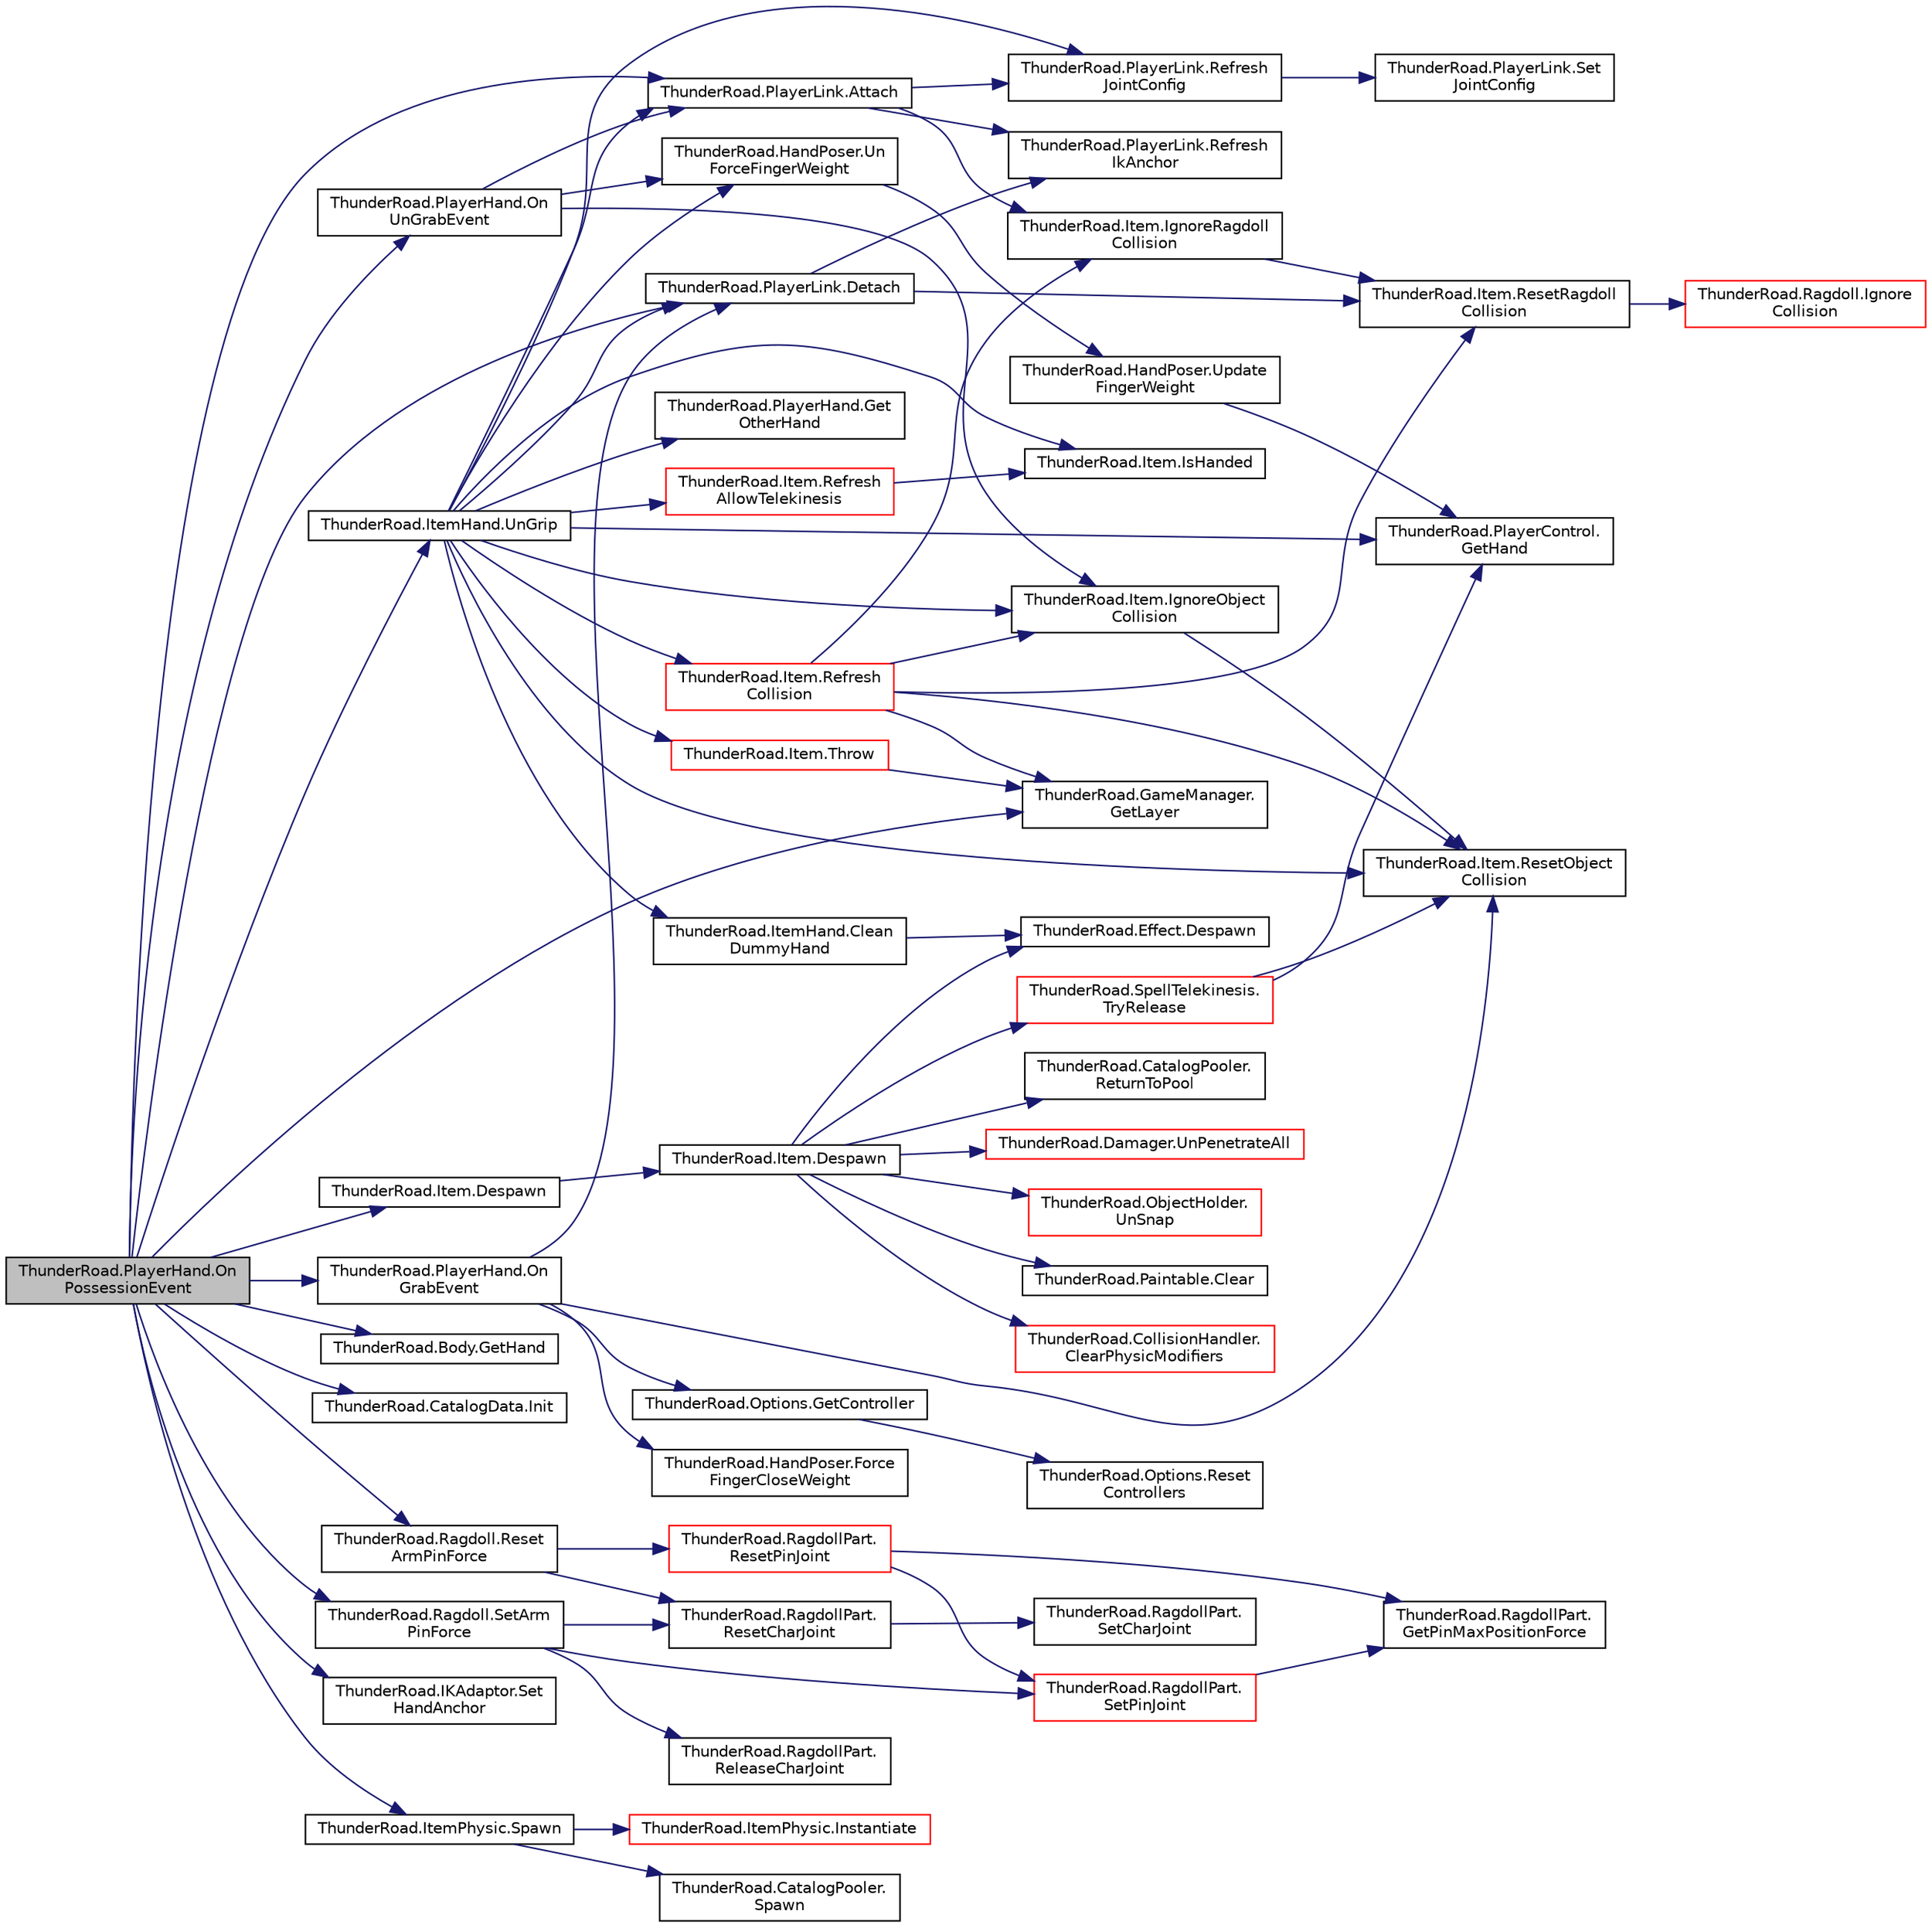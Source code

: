 digraph "ThunderRoad.PlayerHand.OnPossessionEvent"
{
 // LATEX_PDF_SIZE
  edge [fontname="Helvetica",fontsize="10",labelfontname="Helvetica",labelfontsize="10"];
  node [fontname="Helvetica",fontsize="10",shape=record];
  rankdir="LR";
  Node1 [label="ThunderRoad.PlayerHand.On\lPossessionEvent",height=0.2,width=0.4,color="black", fillcolor="grey75", style="filled", fontcolor="black",tooltip="Called when [possession event]."];
  Node1 -> Node2 [color="midnightblue",fontsize="10",style="solid",fontname="Helvetica"];
  Node2 [label="ThunderRoad.PlayerLink.Attach",height=0.2,width=0.4,color="black", fillcolor="white", style="filled",URL="$class_thunder_road_1_1_player_link.html#ac6a20d051ceb71cd61d2a98f33033ac9",tooltip="Attaches the specified rigidbody."];
  Node2 -> Node3 [color="midnightblue",fontsize="10",style="solid",fontname="Helvetica"];
  Node3 [label="ThunderRoad.Item.IgnoreRagdoll\lCollision",height=0.2,width=0.4,color="black", fillcolor="white", style="filled",URL="$class_thunder_road_1_1_item.html#ab840281a41308d6826a91926b94e7e67",tooltip="Ignores the ragdoll collision."];
  Node3 -> Node4 [color="midnightblue",fontsize="10",style="solid",fontname="Helvetica"];
  Node4 [label="ThunderRoad.Item.ResetRagdoll\lCollision",height=0.2,width=0.4,color="black", fillcolor="white", style="filled",URL="$class_thunder_road_1_1_item.html#a4a7ec512ce5de13942770c4ee678fb40",tooltip="Resets the ragdoll collision."];
  Node4 -> Node5 [color="midnightblue",fontsize="10",style="solid",fontname="Helvetica"];
  Node5 [label="ThunderRoad.Ragdoll.Ignore\lCollision",height=0.2,width=0.4,color="red", fillcolor="white", style="filled",URL="$class_thunder_road_1_1_ragdoll.html#a3429b1cdefa48b676118205483ad9406",tooltip="Ignores the collision."];
  Node2 -> Node7 [color="midnightblue",fontsize="10",style="solid",fontname="Helvetica"];
  Node7 [label="ThunderRoad.PlayerLink.Refresh\lIkAnchor",height=0.2,width=0.4,color="black", fillcolor="white", style="filled",URL="$class_thunder_road_1_1_player_link.html#ace8e9c4b3db1a9140f273fb5d97a8ac8",tooltip="Refreshes the ik anchor."];
  Node2 -> Node8 [color="midnightblue",fontsize="10",style="solid",fontname="Helvetica"];
  Node8 [label="ThunderRoad.PlayerLink.Refresh\lJointConfig",height=0.2,width=0.4,color="black", fillcolor="white", style="filled",URL="$class_thunder_road_1_1_player_link.html#acf8e9650b0884014e3eba937f64fbce1",tooltip="Refreshes the joint configuration."];
  Node8 -> Node9 [color="midnightblue",fontsize="10",style="solid",fontname="Helvetica"];
  Node9 [label="ThunderRoad.PlayerLink.Set\lJointConfig",height=0.2,width=0.4,color="black", fillcolor="white", style="filled",URL="$class_thunder_road_1_1_player_link.html#a3129bec6ebda69cd631dd61430701b53",tooltip="Sets the joint configuration."];
  Node1 -> Node10 [color="midnightblue",fontsize="10",style="solid",fontname="Helvetica"];
  Node10 [label="ThunderRoad.Item.Despawn",height=0.2,width=0.4,color="black", fillcolor="white", style="filled",URL="$class_thunder_road_1_1_item.html#a6bc9fe525c3098357fb3064477cd5d25",tooltip="Despawns the specified delay."];
  Node10 -> Node11 [color="midnightblue",fontsize="10",style="solid",fontname="Helvetica"];
  Node11 [label="ThunderRoad.Item.Despawn",height=0.2,width=0.4,color="black", fillcolor="white", style="filled",URL="$class_thunder_road_1_1_item.html#a6abf7a0bc00f7af7637d9e998bc6b64e",tooltip="Despawns this instance."];
  Node11 -> Node12 [color="midnightblue",fontsize="10",style="solid",fontname="Helvetica"];
  Node12 [label="ThunderRoad.Paintable.Clear",height=0.2,width=0.4,color="black", fillcolor="white", style="filled",URL="$class_thunder_road_1_1_paintable.html#ac8d5a04bf9e92485c895110b2d15a317",tooltip="Clears this instance."];
  Node11 -> Node13 [color="midnightblue",fontsize="10",style="solid",fontname="Helvetica"];
  Node13 [label="ThunderRoad.CollisionHandler.\lClearPhysicModifiers",height=0.2,width=0.4,color="red", fillcolor="white", style="filled",URL="$class_thunder_road_1_1_collision_handler.html#aad7c842f675bc850a9fab4be9bc42aae",tooltip="Clears the physic modifiers."];
  Node11 -> Node15 [color="midnightblue",fontsize="10",style="solid",fontname="Helvetica"];
  Node15 [label="ThunderRoad.Effect.Despawn",height=0.2,width=0.4,color="black", fillcolor="white", style="filled",URL="$class_thunder_road_1_1_effect.html#ac6e493020ac6c4135aeae266f8004594",tooltip="Despawns this instance."];
  Node11 -> Node16 [color="midnightblue",fontsize="10",style="solid",fontname="Helvetica"];
  Node16 [label="ThunderRoad.CatalogPooler.\lReturnToPool",height=0.2,width=0.4,color="black", fillcolor="white", style="filled",URL="$class_thunder_road_1_1_catalog_pooler.html#abd332139fb6f6805b5e1f900ebb2b050",tooltip="Returns to pool."];
  Node11 -> Node17 [color="midnightblue",fontsize="10",style="solid",fontname="Helvetica"];
  Node17 [label="ThunderRoad.SpellTelekinesis.\lTryRelease",height=0.2,width=0.4,color="red", fillcolor="white", style="filled",URL="$class_thunder_road_1_1_spell_telekinesis.html#a7bdbcedcad4520550081bbe13f9d3105",tooltip="Tries the release."];
  Node17 -> Node19 [color="midnightblue",fontsize="10",style="solid",fontname="Helvetica"];
  Node19 [label="ThunderRoad.PlayerControl.\lGetHand",height=0.2,width=0.4,color="black", fillcolor="white", style="filled",URL="$class_thunder_road_1_1_player_control.html#a35f9d9f52e8ffc5ad4a3b3a8a18541b9",tooltip="Gets the hand."];
  Node17 -> Node30 [color="midnightblue",fontsize="10",style="solid",fontname="Helvetica"];
  Node30 [label="ThunderRoad.Item.ResetObject\lCollision",height=0.2,width=0.4,color="black", fillcolor="white", style="filled",URL="$class_thunder_road_1_1_item.html#a0cb2eaf67cb34ac7856b2c584549902a",tooltip="Resets the object collision."];
  Node11 -> Node50 [color="midnightblue",fontsize="10",style="solid",fontname="Helvetica"];
  Node50 [label="ThunderRoad.Damager.UnPenetrateAll",height=0.2,width=0.4,color="red", fillcolor="white", style="filled",URL="$class_thunder_road_1_1_damager.html#a528d5f921eb60bf5695fe265e5223702",tooltip="Uns the penetrate all."];
  Node11 -> Node54 [color="midnightblue",fontsize="10",style="solid",fontname="Helvetica"];
  Node54 [label="ThunderRoad.ObjectHolder.\lUnSnap",height=0.2,width=0.4,color="red", fillcolor="white", style="filled",URL="$class_thunder_road_1_1_object_holder.html#aba8506d2ba878d1dee5e17d7c9738a41",tooltip="Uns the snap."];
  Node1 -> Node56 [color="midnightblue",fontsize="10",style="solid",fontname="Helvetica"];
  Node56 [label="ThunderRoad.PlayerLink.Detach",height=0.2,width=0.4,color="black", fillcolor="white", style="filled",URL="$class_thunder_road_1_1_player_link.html#a9c042aafdd703b5aec58248977b7fde4",tooltip="Detaches this instance."];
  Node56 -> Node7 [color="midnightblue",fontsize="10",style="solid",fontname="Helvetica"];
  Node56 -> Node4 [color="midnightblue",fontsize="10",style="solid",fontname="Helvetica"];
  Node1 -> Node57 [color="midnightblue",fontsize="10",style="solid",fontname="Helvetica"];
  Node57 [label="ThunderRoad.Body.GetHand",height=0.2,width=0.4,color="black", fillcolor="white", style="filled",URL="$class_thunder_road_1_1_body.html#a8d1caca9137b4b504e7708ce34aa92a5",tooltip="Gets the hand."];
  Node1 -> Node25 [color="midnightblue",fontsize="10",style="solid",fontname="Helvetica"];
  Node25 [label="ThunderRoad.GameManager.\lGetLayer",height=0.2,width=0.4,color="black", fillcolor="white", style="filled",URL="$class_thunder_road_1_1_game_manager.html#a4b7e3521ff92f30374062207b6e30352",tooltip="Gets the layer."];
  Node1 -> Node58 [color="midnightblue",fontsize="10",style="solid",fontname="Helvetica"];
  Node58 [label="ThunderRoad.CatalogData.Init",height=0.2,width=0.4,color="black", fillcolor="white", style="filled",URL="$class_thunder_road_1_1_catalog_data.html#a5dae5e1807997b5ea807107a0bedfb21",tooltip="Initializes this instance."];
  Node1 -> Node59 [color="midnightblue",fontsize="10",style="solid",fontname="Helvetica"];
  Node59 [label="ThunderRoad.PlayerHand.On\lGrabEvent",height=0.2,width=0.4,color="black", fillcolor="white", style="filled",URL="$class_thunder_road_1_1_player_hand.html#a303c76a5a6b11648dd28abe7b39c7458",tooltip="Called when [grab event]."];
  Node59 -> Node56 [color="midnightblue",fontsize="10",style="solid",fontname="Helvetica"];
  Node59 -> Node60 [color="midnightblue",fontsize="10",style="solid",fontname="Helvetica"];
  Node60 [label="ThunderRoad.HandPoser.Force\lFingerCloseWeight",height=0.2,width=0.4,color="black", fillcolor="white", style="filled",URL="$class_thunder_road_1_1_hand_poser.html#a18f69474ca41fc77a7d055330b7c7c9f",tooltip="Forces the finger close weight."];
  Node59 -> Node61 [color="midnightblue",fontsize="10",style="solid",fontname="Helvetica"];
  Node61 [label="ThunderRoad.Options.GetController",height=0.2,width=0.4,color="black", fillcolor="white", style="filled",URL="$class_thunder_road_1_1_options.html#a727e99603e17601d7a0fc1f762bd193c",tooltip="Gets the controller."];
  Node61 -> Node62 [color="midnightblue",fontsize="10",style="solid",fontname="Helvetica"];
  Node62 [label="ThunderRoad.Options.Reset\lControllers",height=0.2,width=0.4,color="black", fillcolor="white", style="filled",URL="$class_thunder_road_1_1_options.html#af99bb61db8b98b3a350f3e1df610635b",tooltip="Resets the controllers."];
  Node59 -> Node30 [color="midnightblue",fontsize="10",style="solid",fontname="Helvetica"];
  Node1 -> Node63 [color="midnightblue",fontsize="10",style="solid",fontname="Helvetica"];
  Node63 [label="ThunderRoad.PlayerHand.On\lUnGrabEvent",height=0.2,width=0.4,color="black", fillcolor="white", style="filled",URL="$class_thunder_road_1_1_player_hand.html#a434bf821ad81b05216d6b92a582f86f2",tooltip="Called when [un grab event]."];
  Node63 -> Node2 [color="midnightblue",fontsize="10",style="solid",fontname="Helvetica"];
  Node63 -> Node64 [color="midnightblue",fontsize="10",style="solid",fontname="Helvetica"];
  Node64 [label="ThunderRoad.Item.IgnoreObject\lCollision",height=0.2,width=0.4,color="black", fillcolor="white", style="filled",URL="$class_thunder_road_1_1_item.html#a7ae74ee7db5dbfa1a0f7f4366eee910f",tooltip="Ignores the object collision."];
  Node64 -> Node30 [color="midnightblue",fontsize="10",style="solid",fontname="Helvetica"];
  Node63 -> Node65 [color="midnightblue",fontsize="10",style="solid",fontname="Helvetica"];
  Node65 [label="ThunderRoad.HandPoser.Un\lForceFingerWeight",height=0.2,width=0.4,color="black", fillcolor="white", style="filled",URL="$class_thunder_road_1_1_hand_poser.html#af755ad6680e005655a70f5dd54f8a4cc",tooltip="Uns the force finger weight."];
  Node65 -> Node66 [color="midnightblue",fontsize="10",style="solid",fontname="Helvetica"];
  Node66 [label="ThunderRoad.HandPoser.Update\lFingerWeight",height=0.2,width=0.4,color="black", fillcolor="white", style="filled",URL="$class_thunder_road_1_1_hand_poser.html#adf10105fc6ba0449c5d713a3365deed6",tooltip="Updates the finger weight."];
  Node66 -> Node19 [color="midnightblue",fontsize="10",style="solid",fontname="Helvetica"];
  Node1 -> Node67 [color="midnightblue",fontsize="10",style="solid",fontname="Helvetica"];
  Node67 [label="ThunderRoad.Ragdoll.Reset\lArmPinForce",height=0.2,width=0.4,color="black", fillcolor="white", style="filled",URL="$class_thunder_road_1_1_ragdoll.html#a69213b545754293294c535350bb3e3e5",tooltip="Resets the arm pin force."];
  Node67 -> Node68 [color="midnightblue",fontsize="10",style="solid",fontname="Helvetica"];
  Node68 [label="ThunderRoad.RagdollPart.\lResetCharJoint",height=0.2,width=0.4,color="black", fillcolor="white", style="filled",URL="$class_thunder_road_1_1_ragdoll_part.html#aa43dcd9f181f3160fe2c47f8b4082270",tooltip="Resets the character joint."];
  Node68 -> Node69 [color="midnightblue",fontsize="10",style="solid",fontname="Helvetica"];
  Node69 [label="ThunderRoad.RagdollPart.\lSetCharJoint",height=0.2,width=0.4,color="black", fillcolor="white", style="filled",URL="$class_thunder_road_1_1_ragdoll_part.html#aad7a8f071065f2a5ff0b980336982725",tooltip="Sets the character joint."];
  Node67 -> Node70 [color="midnightblue",fontsize="10",style="solid",fontname="Helvetica"];
  Node70 [label="ThunderRoad.RagdollPart.\lResetPinJoint",height=0.2,width=0.4,color="red", fillcolor="white", style="filled",URL="$class_thunder_road_1_1_ragdoll_part.html#a9a9a5648aa40529ce26ed0b9716a5a09",tooltip="Resets the pin joint."];
  Node70 -> Node71 [color="midnightblue",fontsize="10",style="solid",fontname="Helvetica"];
  Node71 [label="ThunderRoad.RagdollPart.\lGetPinMaxPositionForce",height=0.2,width=0.4,color="black", fillcolor="white", style="filled",URL="$class_thunder_road_1_1_ragdoll_part.html#acd72acf2e180c26d25000f2543bce040",tooltip="Gets the pin maximum position force."];
  Node70 -> Node75 [color="midnightblue",fontsize="10",style="solid",fontname="Helvetica"];
  Node75 [label="ThunderRoad.RagdollPart.\lSetPinJoint",height=0.2,width=0.4,color="red", fillcolor="white", style="filled",URL="$class_thunder_road_1_1_ragdoll_part.html#a21d4dd742aa88857e741c620986131be",tooltip="Sets the pin joint."];
  Node75 -> Node71 [color="midnightblue",fontsize="10",style="solid",fontname="Helvetica"];
  Node1 -> Node76 [color="midnightblue",fontsize="10",style="solid",fontname="Helvetica"];
  Node76 [label="ThunderRoad.Ragdoll.SetArm\lPinForce",height=0.2,width=0.4,color="black", fillcolor="white", style="filled",URL="$class_thunder_road_1_1_ragdoll.html#a9b5cb12504f8346cd569402be9703602",tooltip="Sets the arm pin force."];
  Node76 -> Node77 [color="midnightblue",fontsize="10",style="solid",fontname="Helvetica"];
  Node77 [label="ThunderRoad.RagdollPart.\lReleaseCharJoint",height=0.2,width=0.4,color="black", fillcolor="white", style="filled",URL="$class_thunder_road_1_1_ragdoll_part.html#a0bf764cdae769235b24e45fffc9ec7dc",tooltip="Releases the character joint."];
  Node76 -> Node68 [color="midnightblue",fontsize="10",style="solid",fontname="Helvetica"];
  Node76 -> Node75 [color="midnightblue",fontsize="10",style="solid",fontname="Helvetica"];
  Node1 -> Node78 [color="midnightblue",fontsize="10",style="solid",fontname="Helvetica"];
  Node78 [label="ThunderRoad.IKAdaptor.Set\lHandAnchor",height=0.2,width=0.4,color="black", fillcolor="white", style="filled",URL="$class_thunder_road_1_1_i_k_adaptor.html#a209af96681a437917b83e3254ef7cb5f",tooltip="Sets the hand anchor."];
  Node1 -> Node79 [color="midnightblue",fontsize="10",style="solid",fontname="Helvetica"];
  Node79 [label="ThunderRoad.ItemPhysic.Spawn",height=0.2,width=0.4,color="black", fillcolor="white", style="filled",URL="$class_thunder_road_1_1_item_physic.html#a34a7148e0dd280c0f54aeb5fa8a14559",tooltip="Spawns the specified pooled."];
  Node79 -> Node80 [color="midnightblue",fontsize="10",style="solid",fontname="Helvetica"];
  Node80 [label="ThunderRoad.ItemPhysic.Instantiate",height=0.2,width=0.4,color="red", fillcolor="white", style="filled",URL="$class_thunder_road_1_1_item_physic.html#aeb883bbfe8b0a46817bd84c9c2f6b43e",tooltip="Instantiates the specified parent."];
  Node79 -> Node82 [color="midnightblue",fontsize="10",style="solid",fontname="Helvetica"];
  Node82 [label="ThunderRoad.CatalogPooler.\lSpawn",height=0.2,width=0.4,color="black", fillcolor="white", style="filled",URL="$class_thunder_road_1_1_catalog_pooler.html#af718086f3c213f3f4711a83dbb3b6d7d",tooltip="Spawns the specified catalog data."];
  Node1 -> Node83 [color="midnightblue",fontsize="10",style="solid",fontname="Helvetica"];
  Node83 [label="ThunderRoad.ItemHand.UnGrip",height=0.2,width=0.4,color="black", fillcolor="white", style="filled",URL="$class_thunder_road_1_1_item_hand.html#a7d325dea3478d453b7b86cd93f24c9c4",tooltip="Uns the grip."];
  Node83 -> Node2 [color="midnightblue",fontsize="10",style="solid",fontname="Helvetica"];
  Node83 -> Node84 [color="midnightblue",fontsize="10",style="solid",fontname="Helvetica"];
  Node84 [label="ThunderRoad.ItemHand.Clean\lDummyHand",height=0.2,width=0.4,color="black", fillcolor="white", style="filled",URL="$class_thunder_road_1_1_item_hand.html#ac0f3c05741a1f907518516d81ed9bc07",tooltip="Cleans the dummy hand."];
  Node84 -> Node15 [color="midnightblue",fontsize="10",style="solid",fontname="Helvetica"];
  Node83 -> Node56 [color="midnightblue",fontsize="10",style="solid",fontname="Helvetica"];
  Node83 -> Node19 [color="midnightblue",fontsize="10",style="solid",fontname="Helvetica"];
  Node83 -> Node85 [color="midnightblue",fontsize="10",style="solid",fontname="Helvetica"];
  Node85 [label="ThunderRoad.PlayerHand.Get\lOtherHand",height=0.2,width=0.4,color="black", fillcolor="white", style="filled",URL="$class_thunder_road_1_1_player_hand.html#acc18d451c9440905ea4d1e491c1530cc",tooltip="Gets the other hand."];
  Node83 -> Node64 [color="midnightblue",fontsize="10",style="solid",fontname="Helvetica"];
  Node83 -> Node86 [color="midnightblue",fontsize="10",style="solid",fontname="Helvetica"];
  Node86 [label="ThunderRoad.Item.IsHanded",height=0.2,width=0.4,color="black", fillcolor="white", style="filled",URL="$class_thunder_road_1_1_item.html#a3f6db977accd385918e6ac7b140e9872",tooltip="Determines whether the specified side is handed."];
  Node83 -> Node87 [color="midnightblue",fontsize="10",style="solid",fontname="Helvetica"];
  Node87 [label="ThunderRoad.Item.Refresh\lAllowTelekinesis",height=0.2,width=0.4,color="red", fillcolor="white", style="filled",URL="$class_thunder_road_1_1_item.html#acfe999b997b96e216b489d06b0e28ec2",tooltip="Refreshes the allow telekinesis."];
  Node87 -> Node86 [color="midnightblue",fontsize="10",style="solid",fontname="Helvetica"];
  Node83 -> Node90 [color="midnightblue",fontsize="10",style="solid",fontname="Helvetica"];
  Node90 [label="ThunderRoad.Item.Refresh\lCollision",height=0.2,width=0.4,color="red", fillcolor="white", style="filled",URL="$class_thunder_road_1_1_item.html#a6a4c857535cb043d56ddf774e1f7f390",tooltip="Refreshes the collision."];
  Node90 -> Node25 [color="midnightblue",fontsize="10",style="solid",fontname="Helvetica"];
  Node90 -> Node64 [color="midnightblue",fontsize="10",style="solid",fontname="Helvetica"];
  Node90 -> Node3 [color="midnightblue",fontsize="10",style="solid",fontname="Helvetica"];
  Node90 -> Node30 [color="midnightblue",fontsize="10",style="solid",fontname="Helvetica"];
  Node90 -> Node4 [color="midnightblue",fontsize="10",style="solid",fontname="Helvetica"];
  Node83 -> Node8 [color="midnightblue",fontsize="10",style="solid",fontname="Helvetica"];
  Node83 -> Node30 [color="midnightblue",fontsize="10",style="solid",fontname="Helvetica"];
  Node83 -> Node24 [color="midnightblue",fontsize="10",style="solid",fontname="Helvetica"];
  Node24 [label="ThunderRoad.Item.Throw",height=0.2,width=0.4,color="red", fillcolor="white", style="filled",URL="$class_thunder_road_1_1_item.html#a093146a18f771d8c8ad8333dab93c4f8",tooltip="Throws the specified throw multiplier."];
  Node24 -> Node25 [color="midnightblue",fontsize="10",style="solid",fontname="Helvetica"];
  Node83 -> Node65 [color="midnightblue",fontsize="10",style="solid",fontname="Helvetica"];
}
